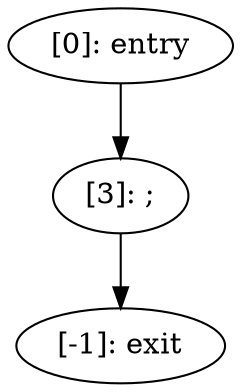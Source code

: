 digraph {
"0" [label="[0]: entry"] 
"1" [label="[-1]: exit"] 
"2" [label="[3]: ;\n"] 
"0" -> "2" [label=""] 
"2" -> "1" [label=""] 
}
